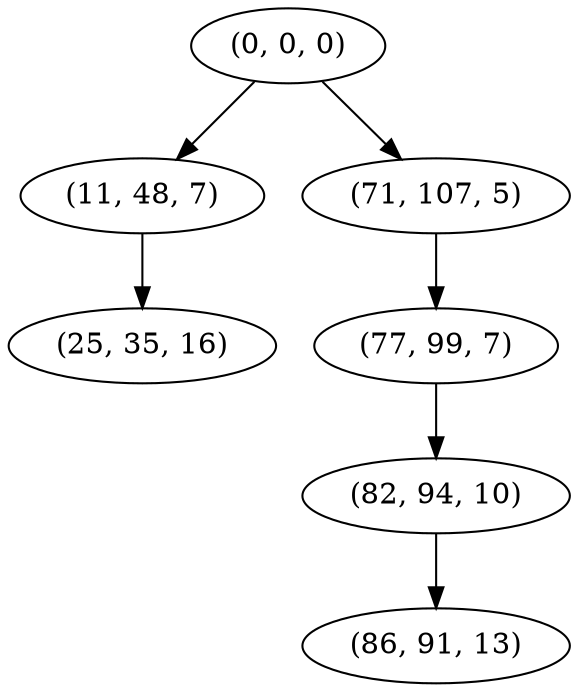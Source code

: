 digraph tree {
    "(0, 0, 0)";
    "(11, 48, 7)";
    "(25, 35, 16)";
    "(71, 107, 5)";
    "(77, 99, 7)";
    "(82, 94, 10)";
    "(86, 91, 13)";
    "(0, 0, 0)" -> "(11, 48, 7)";
    "(0, 0, 0)" -> "(71, 107, 5)";
    "(11, 48, 7)" -> "(25, 35, 16)";
    "(71, 107, 5)" -> "(77, 99, 7)";
    "(77, 99, 7)" -> "(82, 94, 10)";
    "(82, 94, 10)" -> "(86, 91, 13)";
}
